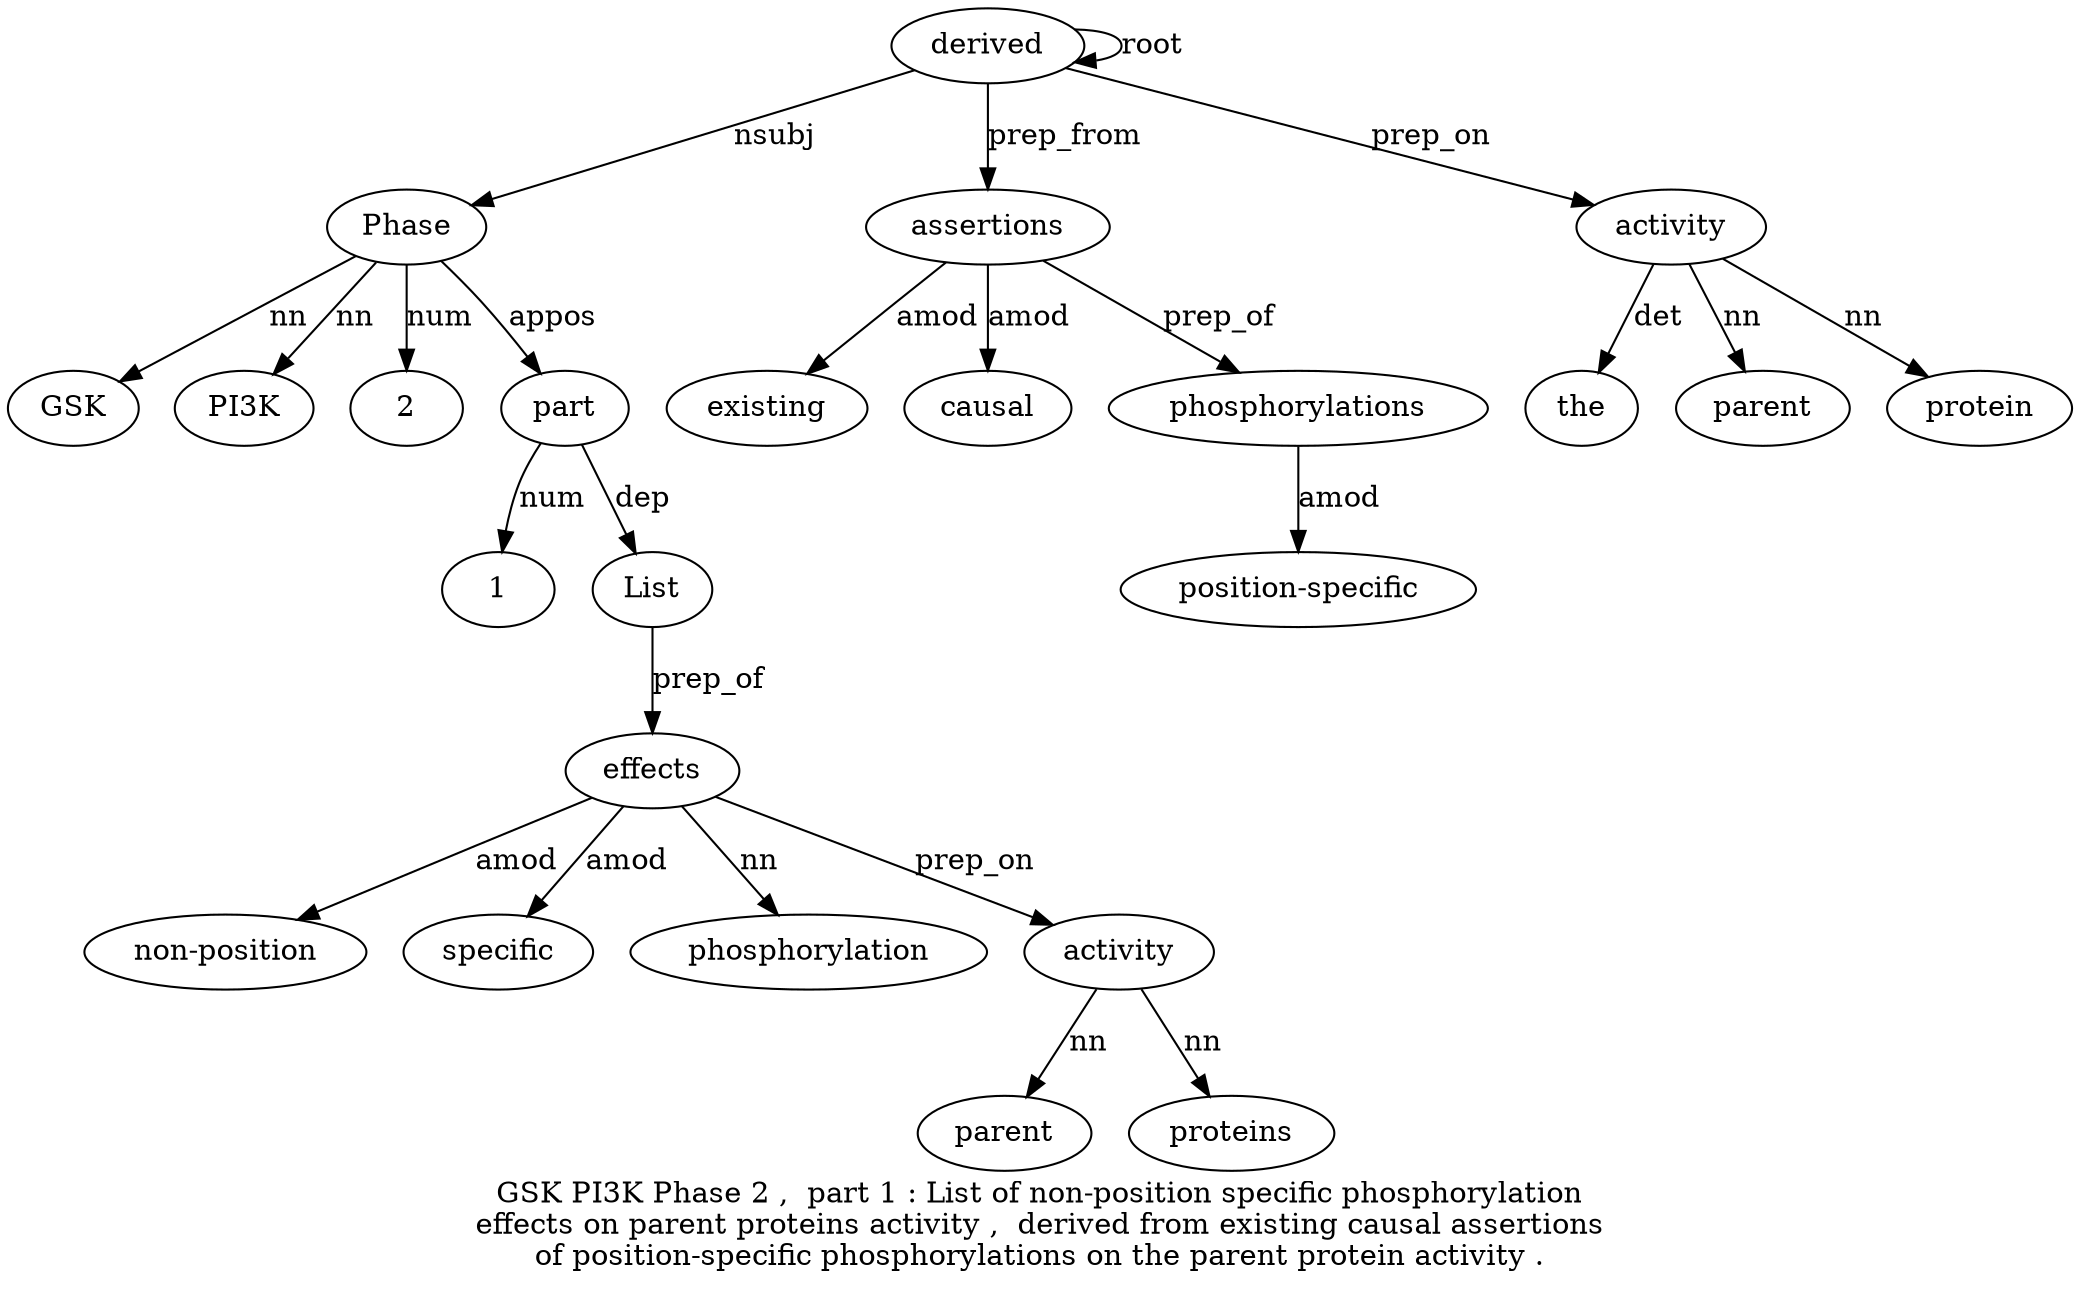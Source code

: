 digraph "GSK PI3K Phase 2 ,  part 1 : List of non-position specific phosphorylation effects on parent proteins activity ,  derived from existing causal assertions of position-specific phosphorylations on the parent protein activity ." {
label="GSK PI3K Phase 2 ,  part 1 : List of non-position specific phosphorylation
effects on parent proteins activity ,  derived from existing causal assertions
of position-specific phosphorylations on the parent protein activity .";
Phase3 [style=filled, fillcolor=white, label=Phase];
GSK1 [style=filled, fillcolor=white, label=GSK];
Phase3 -> GSK1  [label=nn];
PI3K2 [style=filled, fillcolor=white, label=PI3K];
Phase3 -> PI3K2  [label=nn];
derived20 [style=filled, fillcolor=white, label=derived];
derived20 -> Phase3  [label=nsubj];
24 [style=filled, fillcolor=white, label=2];
Phase3 -> 24  [label=num];
part6 [style=filled, fillcolor=white, label=part];
Phase3 -> part6  [label=appos];
17 [style=filled, fillcolor=white, label=1];
part6 -> 17  [label=num];
List9 [style=filled, fillcolor=white, label=List];
part6 -> List9  [label=dep];
effects14 [style=filled, fillcolor=white, label=effects];
"non-position11" [style=filled, fillcolor=white, label="non-position"];
effects14 -> "non-position11"  [label=amod];
specific12 [style=filled, fillcolor=white, label=specific];
effects14 -> specific12  [label=amod];
phosphorylation13 [style=filled, fillcolor=white, label=phosphorylation];
effects14 -> phosphorylation13  [label=nn];
List9 -> effects14  [label=prep_of];
activity18 [style=filled, fillcolor=white, label=activity];
parent16 [style=filled, fillcolor=white, label=parent];
activity18 -> parent16  [label=nn];
proteins17 [style=filled, fillcolor=white, label=proteins];
activity18 -> proteins17  [label=nn];
effects14 -> activity18  [label=prep_on];
derived20 -> derived20  [label=root];
assertions24 [style=filled, fillcolor=white, label=assertions];
existing22 [style=filled, fillcolor=white, label=existing];
assertions24 -> existing22  [label=amod];
causal23 [style=filled, fillcolor=white, label=causal];
assertions24 -> causal23  [label=amod];
derived20 -> assertions24  [label=prep_from];
phosphorylations27 [style=filled, fillcolor=white, label=phosphorylations];
"position-specific26" [style=filled, fillcolor=white, label="position-specific"];
phosphorylations27 -> "position-specific26"  [label=amod];
assertions24 -> phosphorylations27  [label=prep_of];
activity32 [style=filled, fillcolor=white, label=activity];
the29 [style=filled, fillcolor=white, label=the];
activity32 -> the29  [label=det];
parent30 [style=filled, fillcolor=white, label=parent];
activity32 -> parent30  [label=nn];
protein31 [style=filled, fillcolor=white, label=protein];
activity32 -> protein31  [label=nn];
derived20 -> activity32  [label=prep_on];
}
